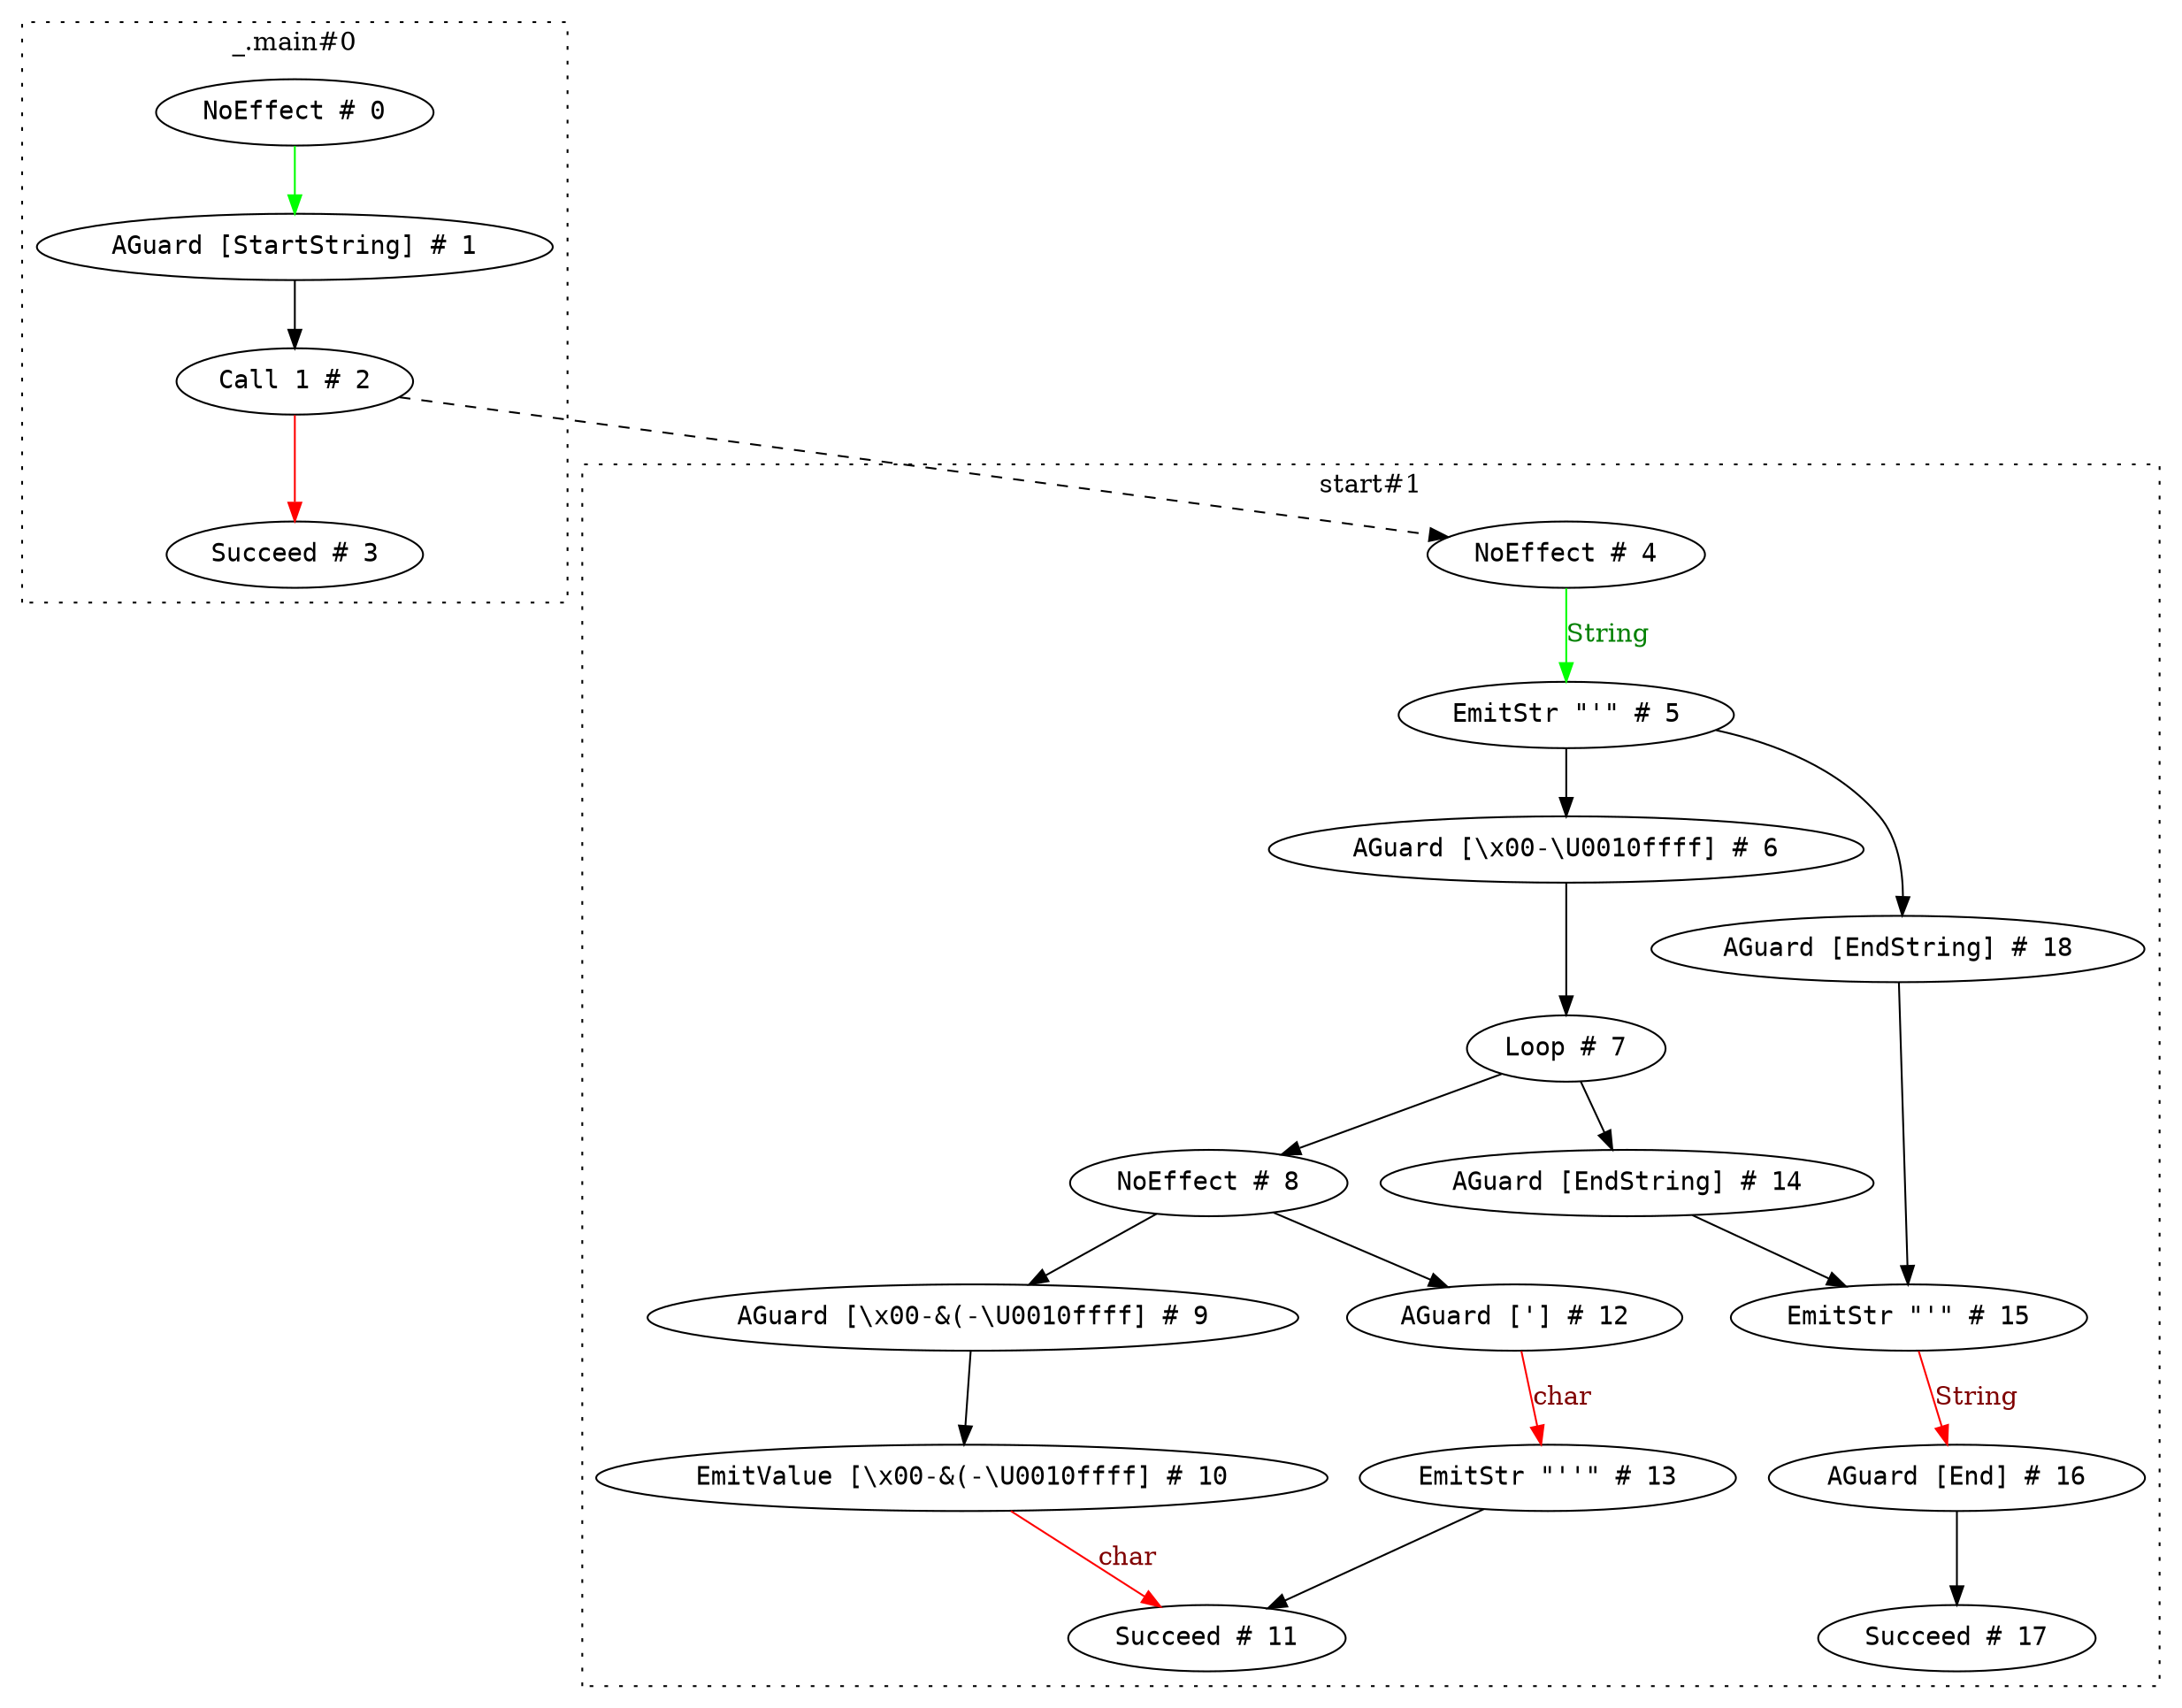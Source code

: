 digraph G {
  N0 [fontname="monospace", label="NoEffect # 0"];
  N1 [fontname="monospace", label="AGuard [StartString] # 1"];
  N2 [fontname="monospace", label="Call 1 # 2"];
  N3 [fontname="monospace", label="Succeed # 3"];
  N4 [fontname="monospace", label="NoEffect # 4"];
  N5 [fontname="monospace", label="EmitStr \"'\" # 5"];
  N6 [fontname="monospace", label="AGuard [\\x00-\\U0010ffff] # 6"];
  N7 [fontname="monospace", label="Loop # 7"];
  N8 [fontname="monospace", label="NoEffect # 8"];
  N9 [fontname="monospace", label="AGuard [\\x00-&(-\\U0010ffff] # 9"];
  N10 [fontname="monospace", label="EmitValue [\\x00-&(-\\U0010ffff] # 10"];
  N11 [fontname="monospace", label="Succeed # 11"];
  N12 [fontname="monospace", label="AGuard ['] # 12"];
  N13 [fontname="monospace", label="EmitStr \"''\" # 13"];
  N14 [fontname="monospace", label="AGuard [EndString] # 14"];
  N15 [fontname="monospace", label="EmitStr \"'\" # 15"];
  N16 [fontname="monospace", label="AGuard [End] # 16"];
  N17 [fontname="monospace", label="Succeed # 17"];
  N18 [fontname="monospace", label="AGuard [EndString] # 18"];
  
  subgraph cluster_SG1 { style=dotted;
    label="start#1";
    N18;N17;N16;N15;N14;N13;N12;N11;N10;N9;N8;N7;N6;N5;N4; };
  subgraph cluster_SG0 { style=dotted;
    label="_.main#0";
    N3;N2;N1;N0; };
  
  edge [dir=forward];
  N0 -> N1 [style=solid, weight=2, label="", color="#00FF00",
            fontcolor="#008000"];
  N1 -> N2 [style=solid, weight=2];
  N2 -> N3 [style=solid, weight=2, label="", color="#FF0000",
            fontcolor="#800000"];
  N2 -> N4 [style=dashed, weight=1];
  N4 -> N5 [style=solid, weight=2, label="String", color="#00FF00",
            fontcolor="#008000"];
  N5 -> N6 [style=solid, weight=2];
  N5 -> N18 [style=solid, weight=2];
  N6 -> N7 [style=solid, weight=2];
  N7 -> N8 [style=solid, weight=2];
  N7 -> N14 [style=solid, weight=2];
  N8 -> N9 [style=solid, weight=2];
  N8 -> N12 [style=solid, weight=2];
  N9 -> N10 [style=solid, weight=2];
  N10 -> N11 [style=solid, weight=2, label="char", color="#FF0000",
              fontcolor="#800000"];
  N12 -> N13 [style=solid, weight=2, label="char", color="#FF0000",
              fontcolor="#800000"];
  N13 -> N11 [style=solid, weight=2];
  N14 -> N15 [style=solid, weight=2];
  N15 -> N16 [style=solid, weight=2, label="String", color="#FF0000",
              fontcolor="#800000"];
  N16 -> N17 [style=solid, weight=2];
  N18 -> N15 [style=solid, weight=2];
  
  }
